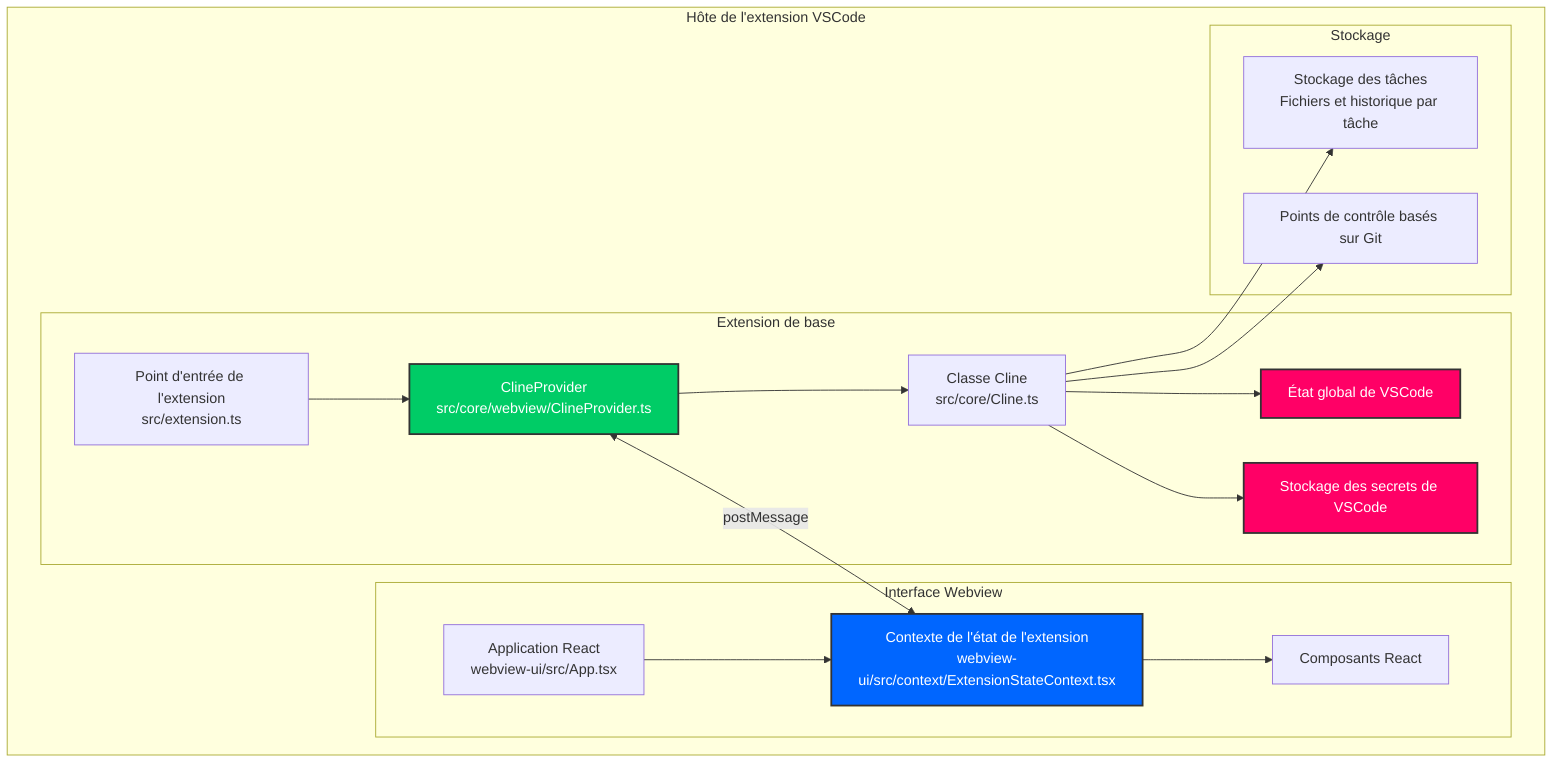 graph TB
    subgraph Hôte de l'extension VSCode
        subgraph Extension de base
            ExtensionEntry[Point d'entrée de l'extension<br/>src/extension.ts]
            ClineProvider[ClineProvider<br/>src/core/webview/ClineProvider.ts]
            ClineClass[Classe Cline<br/>src/core/Cline.ts]
            GlobalState[État global de VSCode]
            SecretsStorage[Stockage des secrets de VSCode]
        end

        subgraph Interface Webview
            WebviewApp[Application React<br/>webview-ui/src/App.tsx]
            ExtStateContext[Contexte de l'état de l'extension<br/>webview-ui/src/context/ExtensionStateContext.tsx]
            ReactComponents[Composants React]
        end

        subgraph Stockage
            TaskStorage[Stockage des tâches<br/>Fichiers et historique par tâche]
            CheckpointSystem[Points de contrôle basés sur Git]
        end
    end

    %% Flux de données de l'extension de base
    ExtensionEntry --> ClineProvider
    ClineProvider --> ClineClass
    ClineClass --> GlobalState
    ClineClass --> SecretsStorage
    ClineClass --> TaskStorage
    ClineClass --> CheckpointSystem

    %% Flux de données de la Webview
    WebviewApp --> ExtStateContext
    ExtStateContext --> ReactComponents

    %% Communication bidirectionnelle
    ClineProvider <-->|postMessage| ExtStateContext

    style GlobalState fill:#ff0066,stroke:#333,stroke-width:2px,color:#ffffff
    style SecretsStorage fill:#ff0066,stroke:#333,stroke-width:2px,color:#ffffff
    style ExtStateContext fill:#0066ff,stroke:#333,stroke-width:2px,color:#ffffff
    style ClineProvider fill:#00cc66,stroke:#333,stroke-width:2px,color:#ffffff